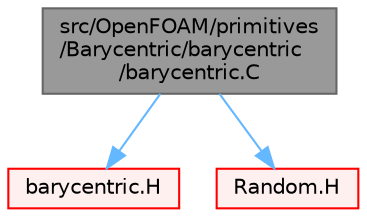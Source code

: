digraph "src/OpenFOAM/primitives/Barycentric/barycentric/barycentric.C"
{
 // LATEX_PDF_SIZE
  bgcolor="transparent";
  edge [fontname=Helvetica,fontsize=10,labelfontname=Helvetica,labelfontsize=10];
  node [fontname=Helvetica,fontsize=10,shape=box,height=0.2,width=0.4];
  Node1 [id="Node000001",label="src/OpenFOAM/primitives\l/Barycentric/barycentric\l/barycentric.C",height=0.2,width=0.4,color="gray40", fillcolor="grey60", style="filled", fontcolor="black",tooltip=" "];
  Node1 -> Node2 [id="edge1_Node000001_Node000002",color="steelblue1",style="solid",tooltip=" "];
  Node2 [id="Node000002",label="barycentric.H",height=0.2,width=0.4,color="red", fillcolor="#FFF0F0", style="filled",URL="$barycentric_8H.html",tooltip=" "];
  Node1 -> Node79 [id="edge2_Node000001_Node000079",color="steelblue1",style="solid",tooltip=" "];
  Node79 [id="Node000079",label="Random.H",height=0.2,width=0.4,color="red", fillcolor="#FFF0F0", style="filled",URL="$Random_8H.html",tooltip=" "];
}
